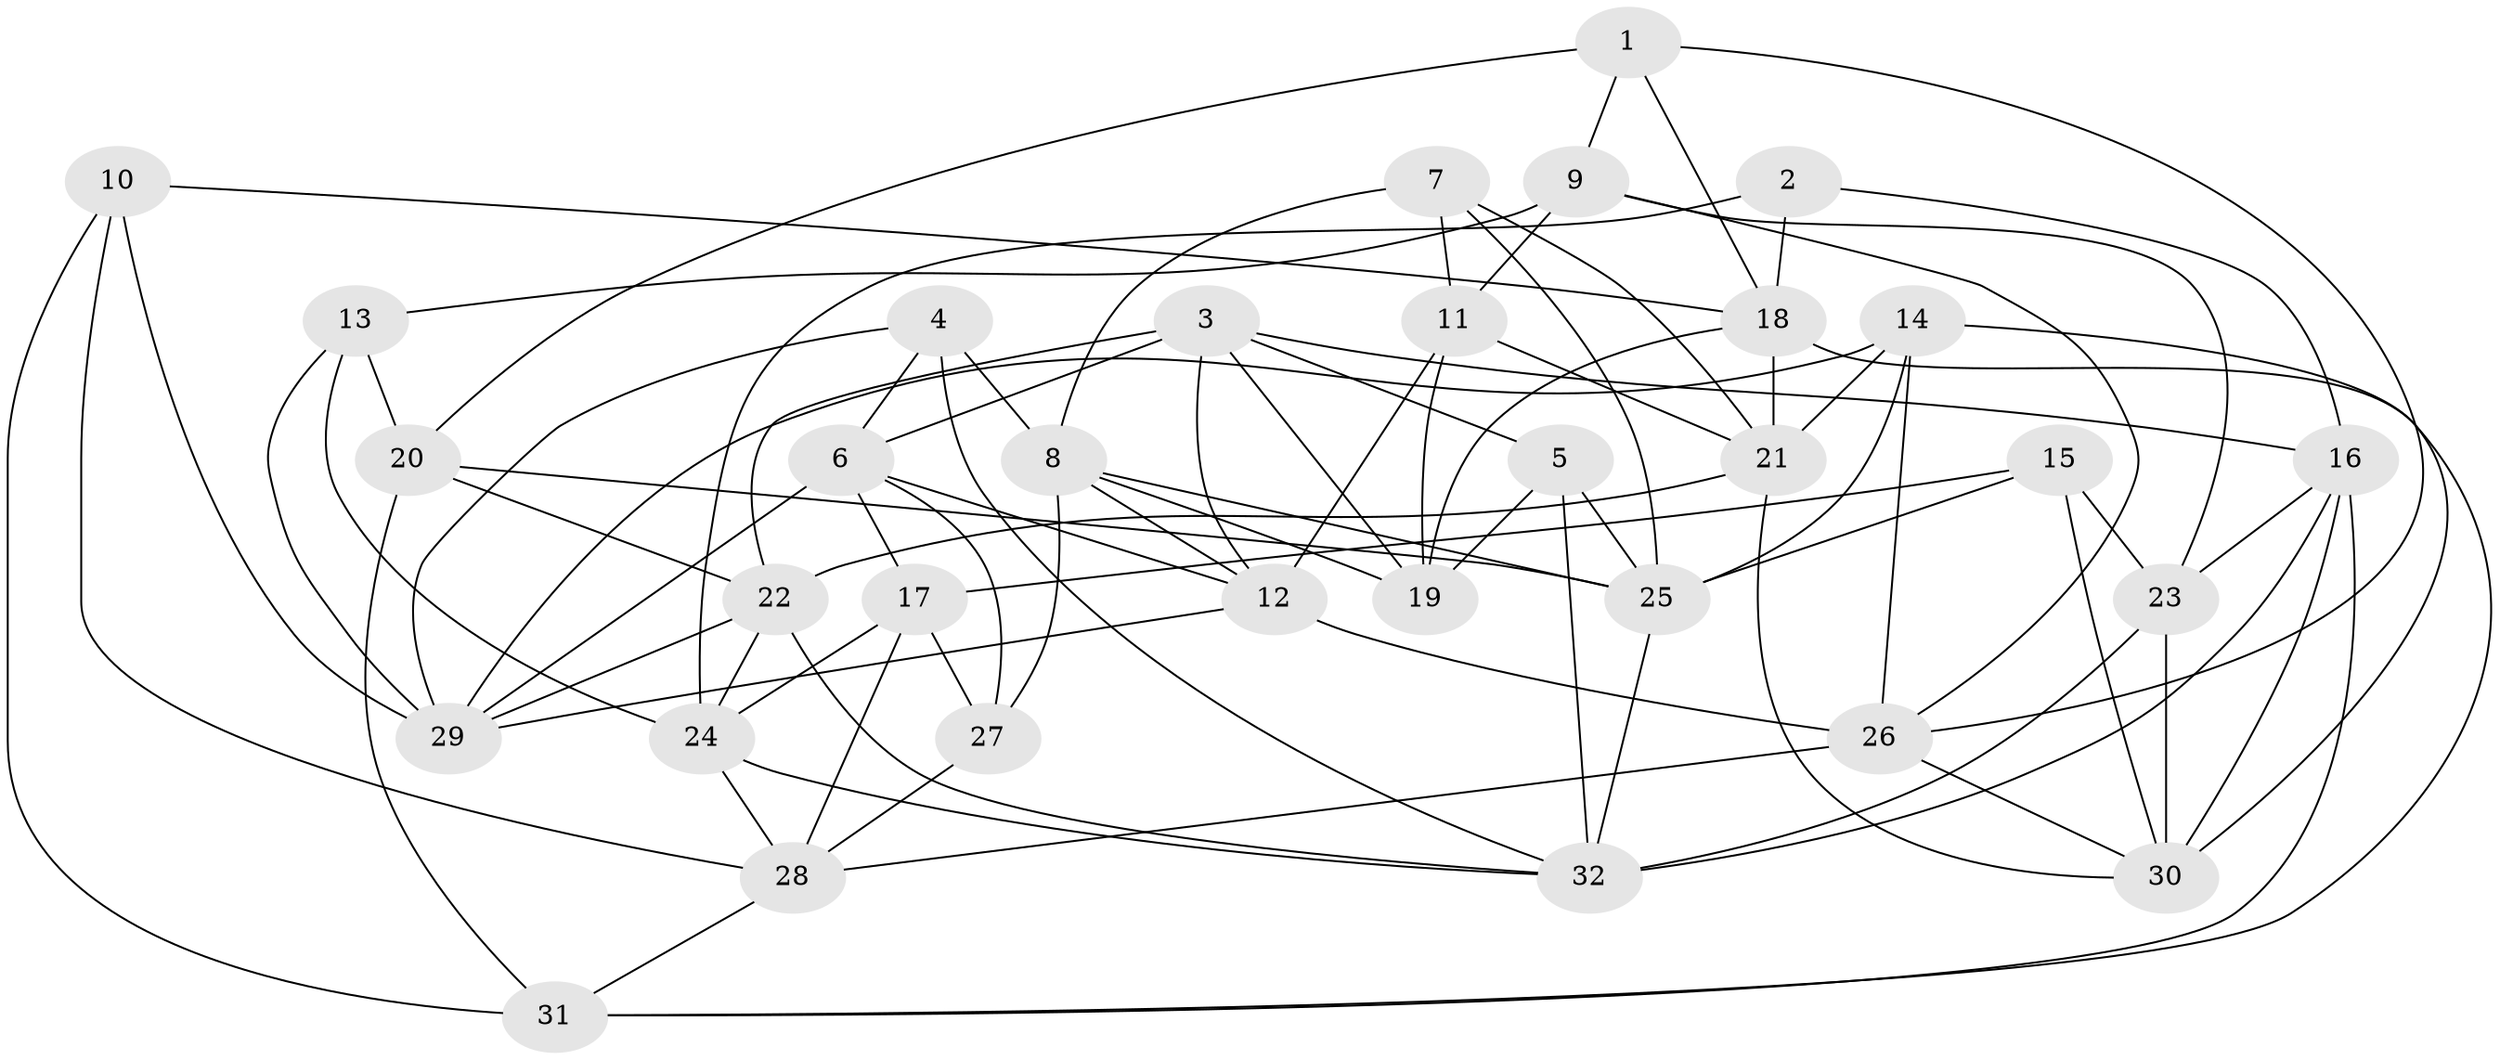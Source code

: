 // original degree distribution, {4: 1.0}
// Generated by graph-tools (version 1.1) at 2025/03/03/09/25 03:03:03]
// undirected, 32 vertices, 84 edges
graph export_dot {
graph [start="1"]
  node [color=gray90,style=filled];
  1;
  2;
  3;
  4;
  5;
  6;
  7;
  8;
  9;
  10;
  11;
  12;
  13;
  14;
  15;
  16;
  17;
  18;
  19;
  20;
  21;
  22;
  23;
  24;
  25;
  26;
  27;
  28;
  29;
  30;
  31;
  32;
  1 -- 9 [weight=1.0];
  1 -- 18 [weight=1.0];
  1 -- 20 [weight=1.0];
  1 -- 26 [weight=1.0];
  2 -- 16 [weight=1.0];
  2 -- 18 [weight=2.0];
  2 -- 24 [weight=1.0];
  3 -- 5 [weight=1.0];
  3 -- 6 [weight=1.0];
  3 -- 12 [weight=1.0];
  3 -- 16 [weight=1.0];
  3 -- 19 [weight=1.0];
  3 -- 22 [weight=1.0];
  4 -- 6 [weight=1.0];
  4 -- 8 [weight=1.0];
  4 -- 29 [weight=1.0];
  4 -- 32 [weight=1.0];
  5 -- 19 [weight=1.0];
  5 -- 25 [weight=1.0];
  5 -- 32 [weight=1.0];
  6 -- 12 [weight=1.0];
  6 -- 17 [weight=1.0];
  6 -- 27 [weight=1.0];
  6 -- 29 [weight=1.0];
  7 -- 8 [weight=1.0];
  7 -- 11 [weight=1.0];
  7 -- 21 [weight=1.0];
  7 -- 25 [weight=1.0];
  8 -- 12 [weight=1.0];
  8 -- 19 [weight=1.0];
  8 -- 25 [weight=1.0];
  8 -- 27 [weight=1.0];
  9 -- 11 [weight=2.0];
  9 -- 13 [weight=1.0];
  9 -- 23 [weight=1.0];
  9 -- 26 [weight=1.0];
  10 -- 18 [weight=1.0];
  10 -- 28 [weight=1.0];
  10 -- 29 [weight=1.0];
  10 -- 31 [weight=1.0];
  11 -- 12 [weight=1.0];
  11 -- 19 [weight=1.0];
  11 -- 21 [weight=1.0];
  12 -- 26 [weight=1.0];
  12 -- 29 [weight=1.0];
  13 -- 20 [weight=1.0];
  13 -- 24 [weight=1.0];
  13 -- 29 [weight=1.0];
  14 -- 21 [weight=1.0];
  14 -- 25 [weight=1.0];
  14 -- 26 [weight=1.0];
  14 -- 29 [weight=2.0];
  14 -- 30 [weight=1.0];
  15 -- 17 [weight=2.0];
  15 -- 23 [weight=2.0];
  15 -- 25 [weight=1.0];
  15 -- 30 [weight=1.0];
  16 -- 23 [weight=1.0];
  16 -- 30 [weight=1.0];
  16 -- 31 [weight=1.0];
  16 -- 32 [weight=1.0];
  17 -- 24 [weight=1.0];
  17 -- 27 [weight=1.0];
  17 -- 28 [weight=1.0];
  18 -- 19 [weight=2.0];
  18 -- 21 [weight=1.0];
  18 -- 31 [weight=1.0];
  20 -- 22 [weight=1.0];
  20 -- 25 [weight=1.0];
  20 -- 31 [weight=2.0];
  21 -- 22 [weight=1.0];
  21 -- 30 [weight=1.0];
  22 -- 24 [weight=1.0];
  22 -- 29 [weight=1.0];
  22 -- 32 [weight=1.0];
  23 -- 30 [weight=1.0];
  23 -- 32 [weight=1.0];
  24 -- 28 [weight=1.0];
  24 -- 32 [weight=1.0];
  25 -- 32 [weight=2.0];
  26 -- 28 [weight=1.0];
  26 -- 30 [weight=1.0];
  27 -- 28 [weight=1.0];
  28 -- 31 [weight=1.0];
}
